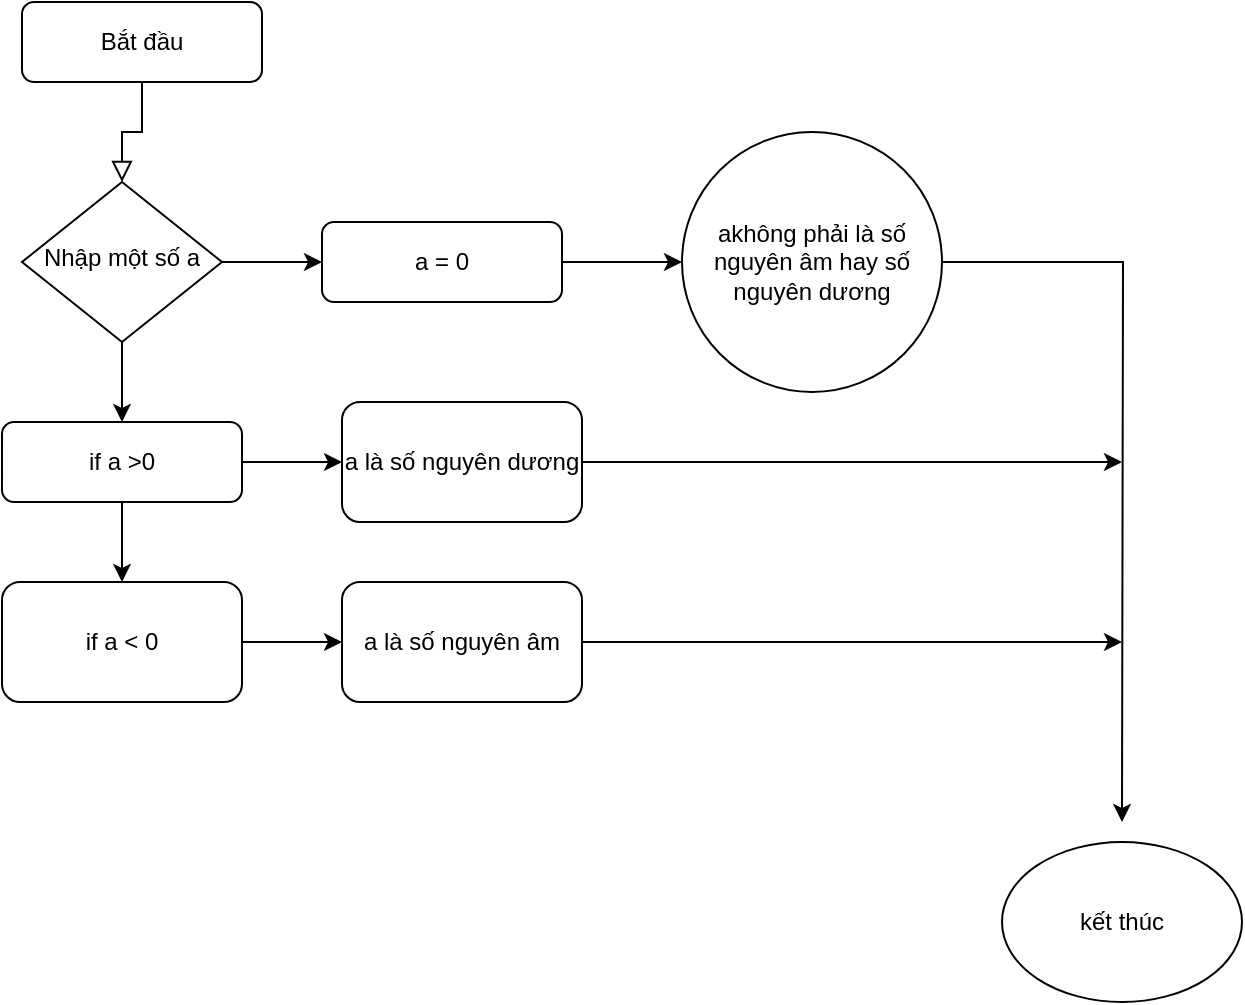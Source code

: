 <mxfile version="14.5.4" type="google"><diagram id="C5RBs43oDa-KdzZeNtuy" name="Page-1"><mxGraphModel dx="868" dy="488" grid="1" gridSize="10" guides="1" tooltips="1" connect="1" arrows="1" fold="1" page="1" pageScale="1" pageWidth="827" pageHeight="1169" math="0" shadow="0"><root><mxCell id="WIyWlLk6GJQsqaUBKTNV-0"/><mxCell id="WIyWlLk6GJQsqaUBKTNV-1" parent="WIyWlLk6GJQsqaUBKTNV-0"/><mxCell id="WIyWlLk6GJQsqaUBKTNV-2" value="" style="rounded=0;html=1;jettySize=auto;orthogonalLoop=1;fontSize=11;endArrow=block;endFill=0;endSize=8;strokeWidth=1;shadow=0;labelBackgroundColor=none;edgeStyle=orthogonalEdgeStyle;" parent="WIyWlLk6GJQsqaUBKTNV-1" source="WIyWlLk6GJQsqaUBKTNV-3" target="WIyWlLk6GJQsqaUBKTNV-6" edge="1"><mxGeometry relative="1" as="geometry"/></mxCell><mxCell id="WIyWlLk6GJQsqaUBKTNV-3" value="&lt;font style=&quot;vertical-align: inherit&quot;&gt;&lt;font style=&quot;vertical-align: inherit&quot;&gt;&lt;font style=&quot;vertical-align: inherit&quot;&gt;&lt;font style=&quot;vertical-align: inherit&quot;&gt;Bắt đầu&lt;/font&gt;&lt;/font&gt;&lt;/font&gt;&lt;/font&gt;" style="rounded=1;whiteSpace=wrap;html=1;fontSize=12;glass=0;strokeWidth=1;shadow=0;" parent="WIyWlLk6GJQsqaUBKTNV-1" vertex="1"><mxGeometry x="170" y="10" width="120" height="40" as="geometry"/></mxCell><mxCell id="a_LpXHPAL_jztB8tvj2k-7" value="" style="edgeStyle=orthogonalEdgeStyle;rounded=0;orthogonalLoop=1;jettySize=auto;html=1;" edge="1" parent="WIyWlLk6GJQsqaUBKTNV-1" source="WIyWlLk6GJQsqaUBKTNV-6" target="WIyWlLk6GJQsqaUBKTNV-7"><mxGeometry relative="1" as="geometry"/></mxCell><mxCell id="WIyWlLk6GJQsqaUBKTNV-6" value="&lt;font style=&quot;vertical-align: inherit&quot;&gt;&lt;font style=&quot;vertical-align: inherit&quot;&gt;Nhập một số a&lt;/font&gt;&lt;/font&gt;" style="rhombus;whiteSpace=wrap;html=1;shadow=0;fontFamily=Helvetica;fontSize=12;align=center;strokeWidth=1;spacing=6;spacingTop=-4;" parent="WIyWlLk6GJQsqaUBKTNV-1" vertex="1"><mxGeometry x="170" y="100" width="100" height="80" as="geometry"/></mxCell><mxCell id="a_LpXHPAL_jztB8tvj2k-0" style="edgeStyle=orthogonalEdgeStyle;rounded=0;orthogonalLoop=1;jettySize=auto;html=1;exitX=1;exitY=0.5;exitDx=0;exitDy=0;" edge="1" parent="WIyWlLk6GJQsqaUBKTNV-1" source="WIyWlLk6GJQsqaUBKTNV-7" target="a_LpXHPAL_jztB8tvj2k-1"><mxGeometry relative="1" as="geometry"><mxPoint x="480" y="210" as="targetPoint"/></mxGeometry></mxCell><mxCell id="WIyWlLk6GJQsqaUBKTNV-7" value="&lt;font style=&quot;vertical-align: inherit&quot;&gt;&lt;font style=&quot;vertical-align: inherit&quot;&gt;a = 0&lt;/font&gt;&lt;/font&gt;" style="rounded=1;whiteSpace=wrap;html=1;fontSize=12;glass=0;strokeWidth=1;shadow=0;" parent="WIyWlLk6GJQsqaUBKTNV-1" vertex="1"><mxGeometry x="320" y="120" width="120" height="40" as="geometry"/></mxCell><mxCell id="a_LpXHPAL_jztB8tvj2k-15" style="edgeStyle=orthogonalEdgeStyle;rounded=0;orthogonalLoop=1;jettySize=auto;html=1;exitX=1;exitY=0.5;exitDx=0;exitDy=0;" edge="1" parent="WIyWlLk6GJQsqaUBKTNV-1" source="a_LpXHPAL_jztB8tvj2k-1"><mxGeometry relative="1" as="geometry"><mxPoint x="720" y="420" as="targetPoint"/></mxGeometry></mxCell><mxCell id="a_LpXHPAL_jztB8tvj2k-1" value="&lt;font style=&quot;vertical-align: inherit&quot;&gt;&lt;font style=&quot;vertical-align: inherit&quot;&gt;akhông phải là số nguyên âm hay số nguyên dương&lt;/font&gt;&lt;/font&gt;" style="ellipse;whiteSpace=wrap;html=1;aspect=fixed;" vertex="1" parent="WIyWlLk6GJQsqaUBKTNV-1"><mxGeometry x="500" y="75" width="130" height="130" as="geometry"/></mxCell><mxCell id="a_LpXHPAL_jztB8tvj2k-6" style="edgeStyle=orthogonalEdgeStyle;rounded=0;orthogonalLoop=1;jettySize=auto;html=1;exitX=0.5;exitY=0;exitDx=0;exitDy=0;" edge="1" parent="WIyWlLk6GJQsqaUBKTNV-1"><mxGeometry relative="1" as="geometry"><mxPoint x="230" y="250" as="targetPoint"/><mxPoint x="210" y="230" as="sourcePoint"/></mxGeometry></mxCell><mxCell id="a_LpXHPAL_jztB8tvj2k-5" style="edgeStyle=orthogonalEdgeStyle;rounded=0;orthogonalLoop=1;jettySize=auto;html=1;exitX=0.5;exitY=1;exitDx=0;exitDy=0;entryX=0.5;entryY=0;entryDx=0;entryDy=0;" edge="1" parent="WIyWlLk6GJQsqaUBKTNV-1" source="WIyWlLk6GJQsqaUBKTNV-6"><mxGeometry relative="1" as="geometry"><mxPoint x="220" y="250" as="sourcePoint"/><mxPoint x="220" y="220" as="targetPoint"/></mxGeometry></mxCell><mxCell id="a_LpXHPAL_jztB8tvj2k-9" style="edgeStyle=orthogonalEdgeStyle;rounded=0;orthogonalLoop=1;jettySize=auto;html=1;exitX=1;exitY=0.5;exitDx=0;exitDy=0;" edge="1" parent="WIyWlLk6GJQsqaUBKTNV-1" source="a_LpXHPAL_jztB8tvj2k-8" target="a_LpXHPAL_jztB8tvj2k-10"><mxGeometry relative="1" as="geometry"><mxPoint x="330" y="240" as="targetPoint"/></mxGeometry></mxCell><mxCell id="a_LpXHPAL_jztB8tvj2k-12" style="edgeStyle=orthogonalEdgeStyle;rounded=0;orthogonalLoop=1;jettySize=auto;html=1;exitX=0.5;exitY=1;exitDx=0;exitDy=0;" edge="1" parent="WIyWlLk6GJQsqaUBKTNV-1" source="a_LpXHPAL_jztB8tvj2k-8" target="a_LpXHPAL_jztB8tvj2k-11"><mxGeometry relative="1" as="geometry"/></mxCell><mxCell id="a_LpXHPAL_jztB8tvj2k-8" value="if a &amp;gt;0" style="rounded=1;whiteSpace=wrap;html=1;" vertex="1" parent="WIyWlLk6GJQsqaUBKTNV-1"><mxGeometry x="160" y="220" width="120" height="40" as="geometry"/></mxCell><mxCell id="a_LpXHPAL_jztB8tvj2k-16" style="edgeStyle=orthogonalEdgeStyle;rounded=0;orthogonalLoop=1;jettySize=auto;html=1;exitX=1;exitY=0.5;exitDx=0;exitDy=0;" edge="1" parent="WIyWlLk6GJQsqaUBKTNV-1" source="a_LpXHPAL_jztB8tvj2k-10"><mxGeometry relative="1" as="geometry"><mxPoint x="720" y="240" as="targetPoint"/></mxGeometry></mxCell><mxCell id="a_LpXHPAL_jztB8tvj2k-10" value="a là số nguyên dương" style="rounded=1;whiteSpace=wrap;html=1;" vertex="1" parent="WIyWlLk6GJQsqaUBKTNV-1"><mxGeometry x="330" y="210" width="120" height="60" as="geometry"/></mxCell><mxCell id="a_LpXHPAL_jztB8tvj2k-13" style="edgeStyle=orthogonalEdgeStyle;rounded=0;orthogonalLoop=1;jettySize=auto;html=1;exitX=1;exitY=0.5;exitDx=0;exitDy=0;" edge="1" parent="WIyWlLk6GJQsqaUBKTNV-1" source="a_LpXHPAL_jztB8tvj2k-11" target="a_LpXHPAL_jztB8tvj2k-14"><mxGeometry relative="1" as="geometry"><mxPoint x="330" y="330" as="targetPoint"/></mxGeometry></mxCell><mxCell id="a_LpXHPAL_jztB8tvj2k-11" value="if a &amp;lt; 0" style="rounded=1;whiteSpace=wrap;html=1;" vertex="1" parent="WIyWlLk6GJQsqaUBKTNV-1"><mxGeometry x="160" y="300" width="120" height="60" as="geometry"/></mxCell><mxCell id="a_LpXHPAL_jztB8tvj2k-19" style="edgeStyle=orthogonalEdgeStyle;rounded=0;orthogonalLoop=1;jettySize=auto;html=1;exitX=1;exitY=0.5;exitDx=0;exitDy=0;" edge="1" parent="WIyWlLk6GJQsqaUBKTNV-1" source="a_LpXHPAL_jztB8tvj2k-14"><mxGeometry relative="1" as="geometry"><mxPoint x="720" y="330" as="targetPoint"/><Array as="points"><mxPoint x="700" y="330"/><mxPoint x="700" y="330"/></Array></mxGeometry></mxCell><mxCell id="a_LpXHPAL_jztB8tvj2k-14" value="a là số nguyên âm" style="rounded=1;whiteSpace=wrap;html=1;" vertex="1" parent="WIyWlLk6GJQsqaUBKTNV-1"><mxGeometry x="330" y="300" width="120" height="60" as="geometry"/></mxCell><mxCell id="a_LpXHPAL_jztB8tvj2k-18" value="kết thúc" style="ellipse;whiteSpace=wrap;html=1;" vertex="1" parent="WIyWlLk6GJQsqaUBKTNV-1"><mxGeometry x="660" y="430" width="120" height="80" as="geometry"/></mxCell></root></mxGraphModel></diagram></mxfile>